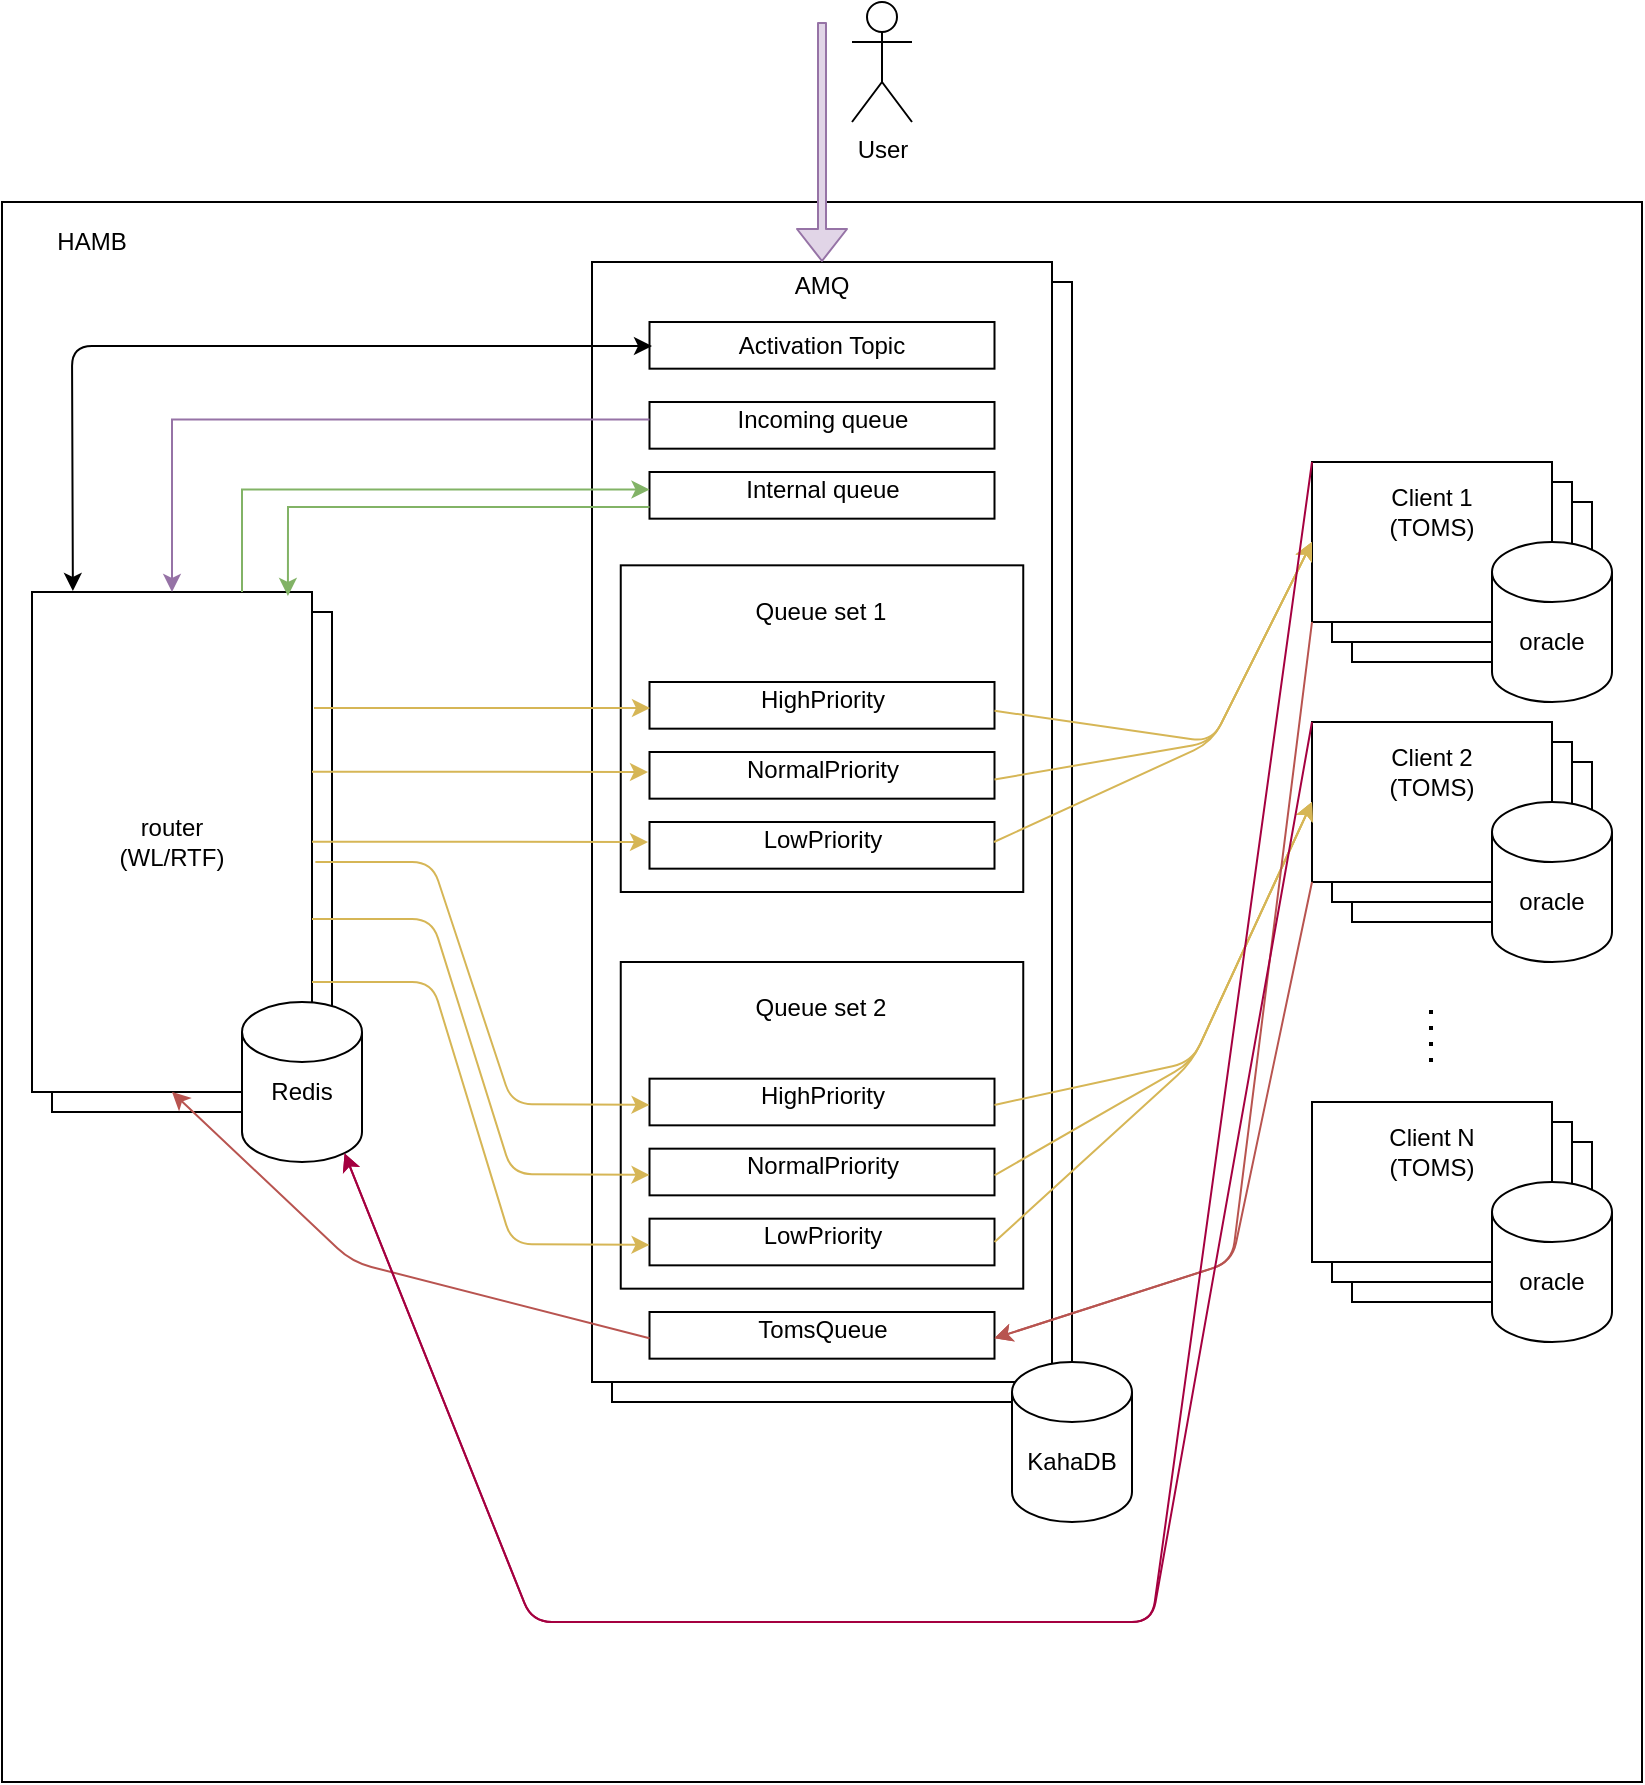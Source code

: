 <mxfile version="14.6.2" type="github">
  <diagram id="Q_fjoBFaL5rdG_AZnMPl" name="Page-1">
    <mxGraphModel dx="2452" dy="2035" grid="1" gridSize="10" guides="1" tooltips="1" connect="1" arrows="1" fold="1" page="1" pageScale="1" pageWidth="850" pageHeight="1100" math="0" shadow="0">
      <root>
        <mxCell id="0" />
        <mxCell id="1" parent="0" />
        <mxCell id="MbN7ViTrVdvOSA4xIN7R-123" value="" style="rounded=0;whiteSpace=wrap;html=1;" vertex="1" parent="1">
          <mxGeometry x="25" y="50" width="820" height="790" as="geometry" />
        </mxCell>
        <mxCell id="MbN7ViTrVdvOSA4xIN7R-80" value="" style="rounded=0;whiteSpace=wrap;html=1;" vertex="1" parent="1">
          <mxGeometry x="50" y="255" width="140" height="250" as="geometry" />
        </mxCell>
        <mxCell id="MbN7ViTrVdvOSA4xIN7R-52" value="" style="group" vertex="1" connectable="0" parent="1">
          <mxGeometry x="330" y="90" width="230" height="560" as="geometry" />
        </mxCell>
        <mxCell id="MbN7ViTrVdvOSA4xIN7R-53" value="" style="rounded=0;whiteSpace=wrap;html=1;" vertex="1" parent="MbN7ViTrVdvOSA4xIN7R-52">
          <mxGeometry width="230" height="560" as="geometry" />
        </mxCell>
        <mxCell id="MbN7ViTrVdvOSA4xIN7R-54" value="" style="rounded=0;whiteSpace=wrap;html=1;" vertex="1" parent="MbN7ViTrVdvOSA4xIN7R-52">
          <mxGeometry x="14.375" y="350" width="201.25" height="163.333" as="geometry" />
        </mxCell>
        <mxCell id="MbN7ViTrVdvOSA4xIN7R-55" value="AMQ" style="text;html=1;strokeColor=none;fillColor=none;align=center;verticalAlign=middle;whiteSpace=wrap;rounded=0;" vertex="1" parent="MbN7ViTrVdvOSA4xIN7R-52">
          <mxGeometry x="86.25" y="20.003" width="57.5" height="23.333" as="geometry" />
        </mxCell>
        <mxCell id="MbN7ViTrVdvOSA4xIN7R-56" value="" style="rounded=0;whiteSpace=wrap;html=1;" vertex="1" parent="MbN7ViTrVdvOSA4xIN7R-52">
          <mxGeometry x="28.75" y="408.333" width="172.5" height="23.333" as="geometry" />
        </mxCell>
        <mxCell id="MbN7ViTrVdvOSA4xIN7R-57" value="HighPriority" style="text;html=1;strokeColor=none;fillColor=none;align=center;verticalAlign=middle;whiteSpace=wrap;rounded=0;" vertex="1" parent="MbN7ViTrVdvOSA4xIN7R-52">
          <mxGeometry x="28.75" y="408.333" width="172.5" height="17.5" as="geometry" />
        </mxCell>
        <mxCell id="MbN7ViTrVdvOSA4xIN7R-58" value="&lt;span style=&quot;color: rgba(0 , 0 , 0 , 0) ; font-family: monospace ; font-size: 0px&quot;&gt;%3CmxGraphModel%3E%3Croot%3E%3CmxCell%20id%3D%220%22%2F%3E%3CmxCell%20id%3D%221%22%20parent%3D%220%22%2F%3E%3CmxCell%20id%3D%222%22%20value%3D%22%22%20style%3D%22rounded%3D0%3BwhiteSpace%3Dwrap%3Bhtml%3D1%3B%22%20vertex%3D%221%22%20parent%3D%221%22%3E%3CmxGeometry%20x%3D%22530%22%20y%3D%22550%22%20width%3D%22120%22%20height%3D%2220%22%20as%3D%22geometry%22%2F%3E%3C%2FmxCell%3E%3CmxCell%20id%3D%223%22%20value%3D%22HighPriority%22%20style%3D%22text%3Bhtml%3D1%3BstrokeColor%3Dnone%3BfillColor%3Dnone%3Balign%3Dcenter%3BverticalAlign%3Dmiddle%3BwhiteSpace%3Dwrap%3Brounded%3D0%3B%22%20vertex%3D%221%22%20parent%3D%221%22%3E%3CmxGeometry%20x%3D%22530%22%20y%3D%22550%22%20width%3D%22120%22%20height%3D%2215%22%20as%3D%22geometry%22%2F%3E%3C%2FmxCell%3E%3C%2Froot%3E%3C%2FmxGraphModel%3E&lt;/span&gt;" style="rounded=0;whiteSpace=wrap;html=1;" vertex="1" parent="MbN7ViTrVdvOSA4xIN7R-52">
          <mxGeometry x="28.75" y="443.333" width="172.5" height="23.333" as="geometry" />
        </mxCell>
        <mxCell id="MbN7ViTrVdvOSA4xIN7R-59" value="NormalPriority" style="text;html=1;strokeColor=none;fillColor=none;align=center;verticalAlign=middle;whiteSpace=wrap;rounded=0;" vertex="1" parent="MbN7ViTrVdvOSA4xIN7R-52">
          <mxGeometry x="28.75" y="443.333" width="172.5" height="17.5" as="geometry" />
        </mxCell>
        <mxCell id="MbN7ViTrVdvOSA4xIN7R-60" value="&lt;span style=&quot;color: rgba(0 , 0 , 0 , 0) ; font-family: monospace ; font-size: 0px&quot;&gt;%3CmxGraphModel%3E%3Croot%3E%3CmxCell%20id%3D%220%22%2F%3E%3CmxCell%20id%3D%221%22%20parent%3D%220%22%2F%3E%3CmxCell%20id%3D%222%22%20value%3D%22%22%20style%3D%22rounded%3D0%3BwhiteSpace%3Dwrap%3Bhtml%3D1%3B%22%20vertex%3D%221%22%20parent%3D%221%22%3E%3CmxGeometry%20x%3D%22530%22%20y%3D%22550%22%20width%3D%22120%22%20height%3D%2220%22%20as%3D%22geometry%22%2F%3E%3C%2FmxCell%3E%3CmxCell%20id%3D%223%22%20value%3D%22HighPriority%22%20style%3D%22text%3Bhtml%3D1%3BstrokeColor%3Dnone%3BfillColor%3Dnone%3Balign%3Dcenter%3BverticalAlign%3Dmiddle%3BwhiteSpace%3Dwrap%3Brounded%3D0%3B%22%20vertex%3D%221%22%20parent%3D%221%22%3E%3CmxGeometry%20x%3D%22530%22%20y%3D%22550%22%20width%3D%22120%22%20height%3D%2215%22%20as%3D%22geometry%22%2F%3E%3C%2FmxCell%3E%3C%2Froot%3E%3C%2FmxGraphModel%3E&lt;/span&gt;" style="rounded=0;whiteSpace=wrap;html=1;" vertex="1" parent="MbN7ViTrVdvOSA4xIN7R-52">
          <mxGeometry x="28.75" y="478.333" width="172.5" height="23.333" as="geometry" />
        </mxCell>
        <mxCell id="MbN7ViTrVdvOSA4xIN7R-61" value="LowPriority" style="text;html=1;strokeColor=none;fillColor=none;align=center;verticalAlign=middle;whiteSpace=wrap;rounded=0;" vertex="1" parent="MbN7ViTrVdvOSA4xIN7R-52">
          <mxGeometry x="28.75" y="478.333" width="172.5" height="17.5" as="geometry" />
        </mxCell>
        <mxCell id="MbN7ViTrVdvOSA4xIN7R-62" value="Queue set 1" style="text;html=1;strokeColor=none;fillColor=none;align=center;verticalAlign=middle;whiteSpace=wrap;rounded=0;" vertex="1" parent="MbN7ViTrVdvOSA4xIN7R-52">
          <mxGeometry x="50.312" y="361.667" width="129.375" height="23.333" as="geometry" />
        </mxCell>
        <mxCell id="MbN7ViTrVdvOSA4xIN7R-63" value="" style="rounded=0;whiteSpace=wrap;html=1;" vertex="1" parent="MbN7ViTrVdvOSA4xIN7R-52">
          <mxGeometry x="14.375" y="151.667" width="201.25" height="163.333" as="geometry" />
        </mxCell>
        <mxCell id="MbN7ViTrVdvOSA4xIN7R-64" value="" style="rounded=0;whiteSpace=wrap;html=1;" vertex="1" parent="MbN7ViTrVdvOSA4xIN7R-52">
          <mxGeometry x="28.75" y="210" width="172.5" height="23.333" as="geometry" />
        </mxCell>
        <mxCell id="MbN7ViTrVdvOSA4xIN7R-65" value="HighPriority" style="text;html=1;strokeColor=none;fillColor=none;align=center;verticalAlign=middle;whiteSpace=wrap;rounded=0;" vertex="1" parent="MbN7ViTrVdvOSA4xIN7R-52">
          <mxGeometry x="28.75" y="210" width="172.5" height="17.5" as="geometry" />
        </mxCell>
        <mxCell id="MbN7ViTrVdvOSA4xIN7R-66" value="&lt;span style=&quot;color: rgba(0 , 0 , 0 , 0) ; font-family: monospace ; font-size: 0px&quot;&gt;%3CmxGraphModel%3E%3Croot%3E%3CmxCell%20id%3D%220%22%2F%3E%3CmxCell%20id%3D%221%22%20parent%3D%220%22%2F%3E%3CmxCell%20id%3D%222%22%20value%3D%22%22%20style%3D%22rounded%3D0%3BwhiteSpace%3Dwrap%3Bhtml%3D1%3B%22%20vertex%3D%221%22%20parent%3D%221%22%3E%3CmxGeometry%20x%3D%22530%22%20y%3D%22550%22%20width%3D%22120%22%20height%3D%2220%22%20as%3D%22geometry%22%2F%3E%3C%2FmxCell%3E%3CmxCell%20id%3D%223%22%20value%3D%22HighPriority%22%20style%3D%22text%3Bhtml%3D1%3BstrokeColor%3Dnone%3BfillColor%3Dnone%3Balign%3Dcenter%3BverticalAlign%3Dmiddle%3BwhiteSpace%3Dwrap%3Brounded%3D0%3B%22%20vertex%3D%221%22%20parent%3D%221%22%3E%3CmxGeometry%20x%3D%22530%22%20y%3D%22550%22%20width%3D%22120%22%20height%3D%2215%22%20as%3D%22geometry%22%2F%3E%3C%2FmxCell%3E%3C%2Froot%3E%3C%2FmxGraphModel%3E&lt;/span&gt;" style="rounded=0;whiteSpace=wrap;html=1;" vertex="1" parent="MbN7ViTrVdvOSA4xIN7R-52">
          <mxGeometry x="28.75" y="245.0" width="172.5" height="23.333" as="geometry" />
        </mxCell>
        <mxCell id="MbN7ViTrVdvOSA4xIN7R-67" value="NormalPriority" style="text;html=1;strokeColor=none;fillColor=none;align=center;verticalAlign=middle;whiteSpace=wrap;rounded=0;" vertex="1" parent="MbN7ViTrVdvOSA4xIN7R-52">
          <mxGeometry x="28.75" y="245.0" width="172.5" height="17.5" as="geometry" />
        </mxCell>
        <mxCell id="MbN7ViTrVdvOSA4xIN7R-68" value="&lt;span style=&quot;color: rgba(0 , 0 , 0 , 0) ; font-family: monospace ; font-size: 0px&quot;&gt;%3CmxGraphModel%3E%3Croot%3E%3CmxCell%20id%3D%220%22%2F%3E%3CmxCell%20id%3D%221%22%20parent%3D%220%22%2F%3E%3CmxCell%20id%3D%222%22%20value%3D%22%22%20style%3D%22rounded%3D0%3BwhiteSpace%3Dwrap%3Bhtml%3D1%3B%22%20vertex%3D%221%22%20parent%3D%221%22%3E%3CmxGeometry%20x%3D%22530%22%20y%3D%22550%22%20width%3D%22120%22%20height%3D%2220%22%20as%3D%22geometry%22%2F%3E%3C%2FmxCell%3E%3CmxCell%20id%3D%223%22%20value%3D%22HighPriority%22%20style%3D%22text%3Bhtml%3D1%3BstrokeColor%3Dnone%3BfillColor%3Dnone%3Balign%3Dcenter%3BverticalAlign%3Dmiddle%3BwhiteSpace%3Dwrap%3Brounded%3D0%3B%22%20vertex%3D%221%22%20parent%3D%221%22%3E%3CmxGeometry%20x%3D%22530%22%20y%3D%22550%22%20width%3D%22120%22%20height%3D%2215%22%20as%3D%22geometry%22%2F%3E%3C%2FmxCell%3E%3C%2Froot%3E%3C%2FmxGraphModel%3E&lt;/span&gt;" style="rounded=0;whiteSpace=wrap;html=1;" vertex="1" parent="MbN7ViTrVdvOSA4xIN7R-52">
          <mxGeometry x="28.75" y="280" width="172.5" height="23.333" as="geometry" />
        </mxCell>
        <mxCell id="MbN7ViTrVdvOSA4xIN7R-69" value="LowPriority" style="text;html=1;strokeColor=none;fillColor=none;align=center;verticalAlign=middle;whiteSpace=wrap;rounded=0;" vertex="1" parent="MbN7ViTrVdvOSA4xIN7R-52">
          <mxGeometry x="28.75" y="280" width="172.5" height="17.5" as="geometry" />
        </mxCell>
        <mxCell id="MbN7ViTrVdvOSA4xIN7R-70" value="Queue set 2" style="text;html=1;strokeColor=none;fillColor=none;align=center;verticalAlign=middle;whiteSpace=wrap;rounded=0;" vertex="1" parent="MbN7ViTrVdvOSA4xIN7R-52">
          <mxGeometry x="50.312" y="163.333" width="129.375" height="23.333" as="geometry" />
        </mxCell>
        <mxCell id="MbN7ViTrVdvOSA4xIN7R-71" value="&lt;span style=&quot;color: rgba(0 , 0 , 0 , 0) ; font-family: monospace ; font-size: 0px&quot;&gt;%3CmxGraphModel%3E%3Croot%3E%3CmxCell%20id%3D%220%22%2F%3E%3CmxCell%20id%3D%221%22%20parent%3D%220%22%2F%3E%3CmxCell%20id%3D%222%22%20value%3D%22%22%20style%3D%22rounded%3D0%3BwhiteSpace%3Dwrap%3Bhtml%3D1%3B%22%20vertex%3D%221%22%20parent%3D%221%22%3E%3CmxGeometry%20x%3D%22530%22%20y%3D%22550%22%20width%3D%22120%22%20height%3D%2220%22%20as%3D%22geometry%22%2F%3E%3C%2FmxCell%3E%3CmxCell%20id%3D%223%22%20value%3D%22HighPriority%22%20style%3D%22text%3Bhtml%3D1%3BstrokeColor%3Dnone%3BfillColor%3Dnone%3Balign%3Dcenter%3BverticalAlign%3Dmiddle%3BwhiteSpace%3Dwrap%3Brounded%3D0%3B%22%20vertex%3D%221%22%20parent%3D%221%22%3E%3CmxGeometry%20x%3D%22530%22%20y%3D%22550%22%20width%3D%22120%22%20height%3D%2215%22%20as%3D%22geometry%22%2F%3E%3C%2FmxCell%3E%3C%2Froot%3E%3C%2FmxGraphModel%3E&lt;/span&gt;" style="rounded=0;whiteSpace=wrap;html=1;" vertex="1" parent="MbN7ViTrVdvOSA4xIN7R-52">
          <mxGeometry x="28.75" y="525" width="172.5" height="23.333" as="geometry" />
        </mxCell>
        <mxCell id="MbN7ViTrVdvOSA4xIN7R-72" value="TomsQueue" style="text;html=1;strokeColor=none;fillColor=none;align=center;verticalAlign=middle;whiteSpace=wrap;rounded=0;" vertex="1" parent="MbN7ViTrVdvOSA4xIN7R-52">
          <mxGeometry x="28.75" y="525" width="172.5" height="17.5" as="geometry" />
        </mxCell>
        <mxCell id="MbN7ViTrVdvOSA4xIN7R-73" value="&lt;span style=&quot;color: rgba(0 , 0 , 0 , 0) ; font-family: monospace ; font-size: 0px&quot;&gt;%3CmxGraphModel%3E%3Croot%3E%3CmxCell%20id%3D%220%22%2F%3E%3CmxCell%20id%3D%221%22%20parent%3D%220%22%2F%3E%3CmxCell%20id%3D%222%22%20value%3D%22%22%20style%3D%22rounded%3D0%3BwhiteSpace%3Dwrap%3Bhtml%3D1%3B%22%20vertex%3D%221%22%20parent%3D%221%22%3E%3CmxGeometry%20x%3D%22530%22%20y%3D%22550%22%20width%3D%22120%22%20height%3D%2220%22%20as%3D%22geometry%22%2F%3E%3C%2FmxCell%3E%3CmxCell%20id%3D%223%22%20value%3D%22HighPriority%22%20style%3D%22text%3Bhtml%3D1%3BstrokeColor%3Dnone%3BfillColor%3Dnone%3Balign%3Dcenter%3BverticalAlign%3Dmiddle%3BwhiteSpace%3Dwrap%3Brounded%3D0%3B%22%20vertex%3D%221%22%20parent%3D%221%22%3E%3CmxGeometry%20x%3D%22530%22%20y%3D%22550%22%20width%3D%22120%22%20height%3D%2215%22%20as%3D%22geometry%22%2F%3E%3C%2FmxCell%3E%3C%2Froot%3E%3C%2FmxGraphModel%3E&lt;/span&gt;" style="rounded=0;whiteSpace=wrap;html=1;" vertex="1" parent="MbN7ViTrVdvOSA4xIN7R-52">
          <mxGeometry x="28.75" y="58.333" width="172.5" height="23.333" as="geometry" />
        </mxCell>
        <mxCell id="MbN7ViTrVdvOSA4xIN7R-74" value="Incoming queue" style="text;html=1;strokeColor=none;fillColor=none;align=center;verticalAlign=middle;whiteSpace=wrap;rounded=0;" vertex="1" parent="MbN7ViTrVdvOSA4xIN7R-52">
          <mxGeometry x="28.75" y="58.333" width="172.5" height="17.5" as="geometry" />
        </mxCell>
        <mxCell id="MbN7ViTrVdvOSA4xIN7R-75" value="&lt;span style=&quot;color: rgba(0 , 0 , 0 , 0) ; font-family: monospace ; font-size: 0px&quot;&gt;%3CmxGraphModel%3E%3Croot%3E%3CmxCell%20id%3D%220%22%2F%3E%3CmxCell%20id%3D%221%22%20parent%3D%220%22%2F%3E%3CmxCell%20id%3D%222%22%20value%3D%22%22%20style%3D%22rounded%3D0%3BwhiteSpace%3Dwrap%3Bhtml%3D1%3B%22%20vertex%3D%221%22%20parent%3D%221%22%3E%3CmxGeometry%20x%3D%22530%22%20y%3D%22550%22%20width%3D%22120%22%20height%3D%2220%22%20as%3D%22geometry%22%2F%3E%3C%2FmxCell%3E%3CmxCell%20id%3D%223%22%20value%3D%22HighPriority%22%20style%3D%22text%3Bhtml%3D1%3BstrokeColor%3Dnone%3BfillColor%3Dnone%3Balign%3Dcenter%3BverticalAlign%3Dmiddle%3BwhiteSpace%3Dwrap%3Brounded%3D0%3B%22%20vertex%3D%221%22%20parent%3D%221%22%3E%3CmxGeometry%20x%3D%22530%22%20y%3D%22550%22%20width%3D%22120%22%20height%3D%2215%22%20as%3D%22geometry%22%2F%3E%3C%2FmxCell%3E%3C%2Froot%3E%3C%2FmxGraphModel%3E&lt;/span&gt;" style="rounded=0;whiteSpace=wrap;html=1;" vertex="1" parent="MbN7ViTrVdvOSA4xIN7R-52">
          <mxGeometry x="28.75" y="105" width="172.5" height="23.333" as="geometry" />
        </mxCell>
        <mxCell id="MbN7ViTrVdvOSA4xIN7R-76" value="Internal queue" style="text;html=1;strokeColor=none;fillColor=none;align=center;verticalAlign=middle;whiteSpace=wrap;rounded=0;" vertex="1" parent="MbN7ViTrVdvOSA4xIN7R-52">
          <mxGeometry x="28.75" y="105" width="172.5" height="17.5" as="geometry" />
        </mxCell>
        <mxCell id="MbN7ViTrVdvOSA4xIN7R-7" value="" style="rounded=0;whiteSpace=wrap;html=1;" vertex="1" parent="1">
          <mxGeometry x="40" y="245" width="140" height="250" as="geometry" />
        </mxCell>
        <mxCell id="MbN7ViTrVdvOSA4xIN7R-10" value="router &lt;br&gt;(WL/RTF)" style="text;html=1;strokeColor=none;fillColor=none;align=center;verticalAlign=middle;whiteSpace=wrap;rounded=0;" vertex="1" parent="1">
          <mxGeometry x="75" y="320" width="70" height="100" as="geometry" />
        </mxCell>
        <mxCell id="MbN7ViTrVdvOSA4xIN7R-13" value="" style="rounded=0;whiteSpace=wrap;html=1;" vertex="1" parent="1">
          <mxGeometry x="700" y="200" width="120" height="80" as="geometry" />
        </mxCell>
        <mxCell id="MbN7ViTrVdvOSA4xIN7R-12" value="" style="rounded=0;whiteSpace=wrap;html=1;" vertex="1" parent="1">
          <mxGeometry x="690" y="190" width="120" height="80" as="geometry" />
        </mxCell>
        <mxCell id="MbN7ViTrVdvOSA4xIN7R-8" value="" style="rounded=0;whiteSpace=wrap;html=1;" vertex="1" parent="1">
          <mxGeometry x="680" y="180" width="120" height="80" as="geometry" />
        </mxCell>
        <mxCell id="MbN7ViTrVdvOSA4xIN7R-11" value="Client 1 (TOMS)" style="text;html=1;strokeColor=none;fillColor=none;align=center;verticalAlign=middle;whiteSpace=wrap;rounded=0;" vertex="1" parent="1">
          <mxGeometry x="710" y="190" width="60" height="30" as="geometry" />
        </mxCell>
        <mxCell id="MbN7ViTrVdvOSA4xIN7R-14" value="" style="rounded=0;whiteSpace=wrap;html=1;" vertex="1" parent="1">
          <mxGeometry x="700" y="330" width="120" height="80" as="geometry" />
        </mxCell>
        <mxCell id="MbN7ViTrVdvOSA4xIN7R-15" value="" style="rounded=0;whiteSpace=wrap;html=1;" vertex="1" parent="1">
          <mxGeometry x="690" y="320" width="120" height="80" as="geometry" />
        </mxCell>
        <mxCell id="MbN7ViTrVdvOSA4xIN7R-16" value="" style="rounded=0;whiteSpace=wrap;html=1;" vertex="1" parent="1">
          <mxGeometry x="680" y="310" width="120" height="80" as="geometry" />
        </mxCell>
        <mxCell id="MbN7ViTrVdvOSA4xIN7R-17" value="Client 2&lt;br&gt;(TOMS)" style="text;html=1;strokeColor=none;fillColor=none;align=center;verticalAlign=middle;whiteSpace=wrap;rounded=0;" vertex="1" parent="1">
          <mxGeometry x="710" y="320" width="60" height="30" as="geometry" />
        </mxCell>
        <mxCell id="MbN7ViTrVdvOSA4xIN7R-18" value="" style="endArrow=none;dashed=1;html=1;dashPattern=1 3;strokeWidth=2;" edge="1" parent="1">
          <mxGeometry width="50" height="50" relative="1" as="geometry">
            <mxPoint x="739.5" y="480" as="sourcePoint" />
            <mxPoint x="739.5" y="450" as="targetPoint" />
          </mxGeometry>
        </mxCell>
        <mxCell id="MbN7ViTrVdvOSA4xIN7R-19" value="" style="rounded=0;whiteSpace=wrap;html=1;" vertex="1" parent="1">
          <mxGeometry x="700" y="520" width="120" height="80" as="geometry" />
        </mxCell>
        <mxCell id="MbN7ViTrVdvOSA4xIN7R-20" value="" style="rounded=0;whiteSpace=wrap;html=1;" vertex="1" parent="1">
          <mxGeometry x="690" y="510" width="120" height="80" as="geometry" />
        </mxCell>
        <mxCell id="MbN7ViTrVdvOSA4xIN7R-21" value="" style="rounded=0;whiteSpace=wrap;html=1;" vertex="1" parent="1">
          <mxGeometry x="680" y="500" width="120" height="80" as="geometry" />
        </mxCell>
        <mxCell id="MbN7ViTrVdvOSA4xIN7R-22" value="Client N&lt;br&gt;(TOMS)" style="text;html=1;strokeColor=none;fillColor=none;align=center;verticalAlign=middle;whiteSpace=wrap;rounded=0;" vertex="1" parent="1">
          <mxGeometry x="710" y="510" width="60" height="30" as="geometry" />
        </mxCell>
        <mxCell id="MbN7ViTrVdvOSA4xIN7R-51" value="" style="group;fillColor=#fff2cc;strokeColor=#d6b656;" vertex="1" connectable="0" parent="1">
          <mxGeometry x="320" y="80" width="230" height="560" as="geometry" />
        </mxCell>
        <mxCell id="MbN7ViTrVdvOSA4xIN7R-2" value="" style="rounded=0;whiteSpace=wrap;html=1;" vertex="1" parent="MbN7ViTrVdvOSA4xIN7R-51">
          <mxGeometry width="230" height="560" as="geometry" />
        </mxCell>
        <mxCell id="MbN7ViTrVdvOSA4xIN7R-33" value="" style="rounded=0;whiteSpace=wrap;html=1;" vertex="1" parent="MbN7ViTrVdvOSA4xIN7R-51">
          <mxGeometry x="14.375" y="350" width="201.25" height="163.333" as="geometry" />
        </mxCell>
        <mxCell id="MbN7ViTrVdvOSA4xIN7R-4" value="AMQ" style="text;html=1;strokeColor=none;fillColor=none;align=center;verticalAlign=middle;whiteSpace=wrap;rounded=0;" vertex="1" parent="MbN7ViTrVdvOSA4xIN7R-51">
          <mxGeometry x="86.25" y="0.003" width="57.5" height="23.333" as="geometry" />
        </mxCell>
        <mxCell id="MbN7ViTrVdvOSA4xIN7R-23" value="" style="rounded=0;whiteSpace=wrap;html=1;" vertex="1" parent="MbN7ViTrVdvOSA4xIN7R-51">
          <mxGeometry x="28.75" y="408.333" width="172.5" height="23.333" as="geometry" />
        </mxCell>
        <mxCell id="MbN7ViTrVdvOSA4xIN7R-24" value="HighPriority" style="text;html=1;strokeColor=none;fillColor=none;align=center;verticalAlign=middle;whiteSpace=wrap;rounded=0;" vertex="1" parent="MbN7ViTrVdvOSA4xIN7R-51">
          <mxGeometry x="28.75" y="408.333" width="172.5" height="17.5" as="geometry" />
        </mxCell>
        <mxCell id="MbN7ViTrVdvOSA4xIN7R-29" value="&lt;span style=&quot;color: rgba(0 , 0 , 0 , 0) ; font-family: monospace ; font-size: 0px&quot;&gt;%3CmxGraphModel%3E%3Croot%3E%3CmxCell%20id%3D%220%22%2F%3E%3CmxCell%20id%3D%221%22%20parent%3D%220%22%2F%3E%3CmxCell%20id%3D%222%22%20value%3D%22%22%20style%3D%22rounded%3D0%3BwhiteSpace%3Dwrap%3Bhtml%3D1%3B%22%20vertex%3D%221%22%20parent%3D%221%22%3E%3CmxGeometry%20x%3D%22530%22%20y%3D%22550%22%20width%3D%22120%22%20height%3D%2220%22%20as%3D%22geometry%22%2F%3E%3C%2FmxCell%3E%3CmxCell%20id%3D%223%22%20value%3D%22HighPriority%22%20style%3D%22text%3Bhtml%3D1%3BstrokeColor%3Dnone%3BfillColor%3Dnone%3Balign%3Dcenter%3BverticalAlign%3Dmiddle%3BwhiteSpace%3Dwrap%3Brounded%3D0%3B%22%20vertex%3D%221%22%20parent%3D%221%22%3E%3CmxGeometry%20x%3D%22530%22%20y%3D%22550%22%20width%3D%22120%22%20height%3D%2215%22%20as%3D%22geometry%22%2F%3E%3C%2FmxCell%3E%3C%2Froot%3E%3C%2FmxGraphModel%3E&lt;/span&gt;" style="rounded=0;whiteSpace=wrap;html=1;" vertex="1" parent="MbN7ViTrVdvOSA4xIN7R-51">
          <mxGeometry x="28.75" y="443.333" width="172.5" height="23.333" as="geometry" />
        </mxCell>
        <mxCell id="MbN7ViTrVdvOSA4xIN7R-30" value="NormalPriority" style="text;html=1;strokeColor=none;fillColor=none;align=center;verticalAlign=middle;whiteSpace=wrap;rounded=0;" vertex="1" parent="MbN7ViTrVdvOSA4xIN7R-51">
          <mxGeometry x="28.75" y="443.333" width="172.5" height="17.5" as="geometry" />
        </mxCell>
        <mxCell id="MbN7ViTrVdvOSA4xIN7R-31" value="&lt;span style=&quot;color: rgba(0 , 0 , 0 , 0) ; font-family: monospace ; font-size: 0px&quot;&gt;%3CmxGraphModel%3E%3Croot%3E%3CmxCell%20id%3D%220%22%2F%3E%3CmxCell%20id%3D%221%22%20parent%3D%220%22%2F%3E%3CmxCell%20id%3D%222%22%20value%3D%22%22%20style%3D%22rounded%3D0%3BwhiteSpace%3Dwrap%3Bhtml%3D1%3B%22%20vertex%3D%221%22%20parent%3D%221%22%3E%3CmxGeometry%20x%3D%22530%22%20y%3D%22550%22%20width%3D%22120%22%20height%3D%2220%22%20as%3D%22geometry%22%2F%3E%3C%2FmxCell%3E%3CmxCell%20id%3D%223%22%20value%3D%22HighPriority%22%20style%3D%22text%3Bhtml%3D1%3BstrokeColor%3Dnone%3BfillColor%3Dnone%3Balign%3Dcenter%3BverticalAlign%3Dmiddle%3BwhiteSpace%3Dwrap%3Brounded%3D0%3B%22%20vertex%3D%221%22%20parent%3D%221%22%3E%3CmxGeometry%20x%3D%22530%22%20y%3D%22550%22%20width%3D%22120%22%20height%3D%2215%22%20as%3D%22geometry%22%2F%3E%3C%2FmxCell%3E%3C%2Froot%3E%3C%2FmxGraphModel%3E&lt;/span&gt;" style="rounded=0;whiteSpace=wrap;html=1;" vertex="1" parent="MbN7ViTrVdvOSA4xIN7R-51">
          <mxGeometry x="28.75" y="478.333" width="172.5" height="23.333" as="geometry" />
        </mxCell>
        <mxCell id="MbN7ViTrVdvOSA4xIN7R-32" value="LowPriority" style="text;html=1;strokeColor=none;fillColor=none;align=center;verticalAlign=middle;whiteSpace=wrap;rounded=0;" vertex="1" parent="MbN7ViTrVdvOSA4xIN7R-51">
          <mxGeometry x="28.75" y="478.333" width="172.5" height="17.5" as="geometry" />
        </mxCell>
        <mxCell id="MbN7ViTrVdvOSA4xIN7R-35" value="Queue set 2" style="text;html=1;strokeColor=none;fillColor=none;align=center;verticalAlign=middle;whiteSpace=wrap;rounded=0;" vertex="1" parent="MbN7ViTrVdvOSA4xIN7R-51">
          <mxGeometry x="50.312" y="361.667" width="129.375" height="23.333" as="geometry" />
        </mxCell>
        <mxCell id="MbN7ViTrVdvOSA4xIN7R-36" value="" style="rounded=0;whiteSpace=wrap;html=1;" vertex="1" parent="MbN7ViTrVdvOSA4xIN7R-51">
          <mxGeometry x="14.375" y="151.667" width="201.25" height="163.333" as="geometry" />
        </mxCell>
        <mxCell id="MbN7ViTrVdvOSA4xIN7R-37" value="" style="rounded=0;whiteSpace=wrap;html=1;" vertex="1" parent="MbN7ViTrVdvOSA4xIN7R-51">
          <mxGeometry x="28.75" y="210" width="172.5" height="23.333" as="geometry" />
        </mxCell>
        <mxCell id="MbN7ViTrVdvOSA4xIN7R-38" value="HighPriority" style="text;html=1;strokeColor=none;fillColor=none;align=center;verticalAlign=middle;whiteSpace=wrap;rounded=0;" vertex="1" parent="MbN7ViTrVdvOSA4xIN7R-51">
          <mxGeometry x="28.75" y="210" width="172.5" height="17.5" as="geometry" />
        </mxCell>
        <mxCell id="MbN7ViTrVdvOSA4xIN7R-39" value="&lt;span style=&quot;color: rgba(0 , 0 , 0 , 0) ; font-family: monospace ; font-size: 0px&quot;&gt;%3CmxGraphModel%3E%3Croot%3E%3CmxCell%20id%3D%220%22%2F%3E%3CmxCell%20id%3D%221%22%20parent%3D%220%22%2F%3E%3CmxCell%20id%3D%222%22%20value%3D%22%22%20style%3D%22rounded%3D0%3BwhiteSpace%3Dwrap%3Bhtml%3D1%3B%22%20vertex%3D%221%22%20parent%3D%221%22%3E%3CmxGeometry%20x%3D%22530%22%20y%3D%22550%22%20width%3D%22120%22%20height%3D%2220%22%20as%3D%22geometry%22%2F%3E%3C%2FmxCell%3E%3CmxCell%20id%3D%223%22%20value%3D%22HighPriority%22%20style%3D%22text%3Bhtml%3D1%3BstrokeColor%3Dnone%3BfillColor%3Dnone%3Balign%3Dcenter%3BverticalAlign%3Dmiddle%3BwhiteSpace%3Dwrap%3Brounded%3D0%3B%22%20vertex%3D%221%22%20parent%3D%221%22%3E%3CmxGeometry%20x%3D%22530%22%20y%3D%22550%22%20width%3D%22120%22%20height%3D%2215%22%20as%3D%22geometry%22%2F%3E%3C%2FmxCell%3E%3C%2Froot%3E%3C%2FmxGraphModel%3E&lt;/span&gt;" style="rounded=0;whiteSpace=wrap;html=1;" vertex="1" parent="MbN7ViTrVdvOSA4xIN7R-51">
          <mxGeometry x="28.75" y="245.0" width="172.5" height="23.333" as="geometry" />
        </mxCell>
        <mxCell id="MbN7ViTrVdvOSA4xIN7R-40" value="NormalPriority" style="text;html=1;strokeColor=none;fillColor=none;align=center;verticalAlign=middle;whiteSpace=wrap;rounded=0;" vertex="1" parent="MbN7ViTrVdvOSA4xIN7R-51">
          <mxGeometry x="28.75" y="245.0" width="172.5" height="17.5" as="geometry" />
        </mxCell>
        <mxCell id="MbN7ViTrVdvOSA4xIN7R-41" value="&lt;span style=&quot;color: rgba(0 , 0 , 0 , 0) ; font-family: monospace ; font-size: 0px&quot;&gt;%3CmxGraphModel%3E%3Croot%3E%3CmxCell%20id%3D%220%22%2F%3E%3CmxCell%20id%3D%221%22%20parent%3D%220%22%2F%3E%3CmxCell%20id%3D%222%22%20value%3D%22%22%20style%3D%22rounded%3D0%3BwhiteSpace%3Dwrap%3Bhtml%3D1%3B%22%20vertex%3D%221%22%20parent%3D%221%22%3E%3CmxGeometry%20x%3D%22530%22%20y%3D%22550%22%20width%3D%22120%22%20height%3D%2220%22%20as%3D%22geometry%22%2F%3E%3C%2FmxCell%3E%3CmxCell%20id%3D%223%22%20value%3D%22HighPriority%22%20style%3D%22text%3Bhtml%3D1%3BstrokeColor%3Dnone%3BfillColor%3Dnone%3Balign%3Dcenter%3BverticalAlign%3Dmiddle%3BwhiteSpace%3Dwrap%3Brounded%3D0%3B%22%20vertex%3D%221%22%20parent%3D%221%22%3E%3CmxGeometry%20x%3D%22530%22%20y%3D%22550%22%20width%3D%22120%22%20height%3D%2215%22%20as%3D%22geometry%22%2F%3E%3C%2FmxCell%3E%3C%2Froot%3E%3C%2FmxGraphModel%3E&lt;/span&gt;" style="rounded=0;whiteSpace=wrap;html=1;" vertex="1" parent="MbN7ViTrVdvOSA4xIN7R-51">
          <mxGeometry x="28.75" y="280" width="172.5" height="23.333" as="geometry" />
        </mxCell>
        <mxCell id="MbN7ViTrVdvOSA4xIN7R-42" value="LowPriority" style="text;html=1;strokeColor=none;fillColor=none;align=center;verticalAlign=middle;whiteSpace=wrap;rounded=0;" vertex="1" parent="MbN7ViTrVdvOSA4xIN7R-51">
          <mxGeometry x="28.75" y="280" width="172.5" height="17.5" as="geometry" />
        </mxCell>
        <mxCell id="MbN7ViTrVdvOSA4xIN7R-43" value="Queue set 1" style="text;html=1;strokeColor=none;fillColor=none;align=center;verticalAlign=middle;whiteSpace=wrap;rounded=0;" vertex="1" parent="MbN7ViTrVdvOSA4xIN7R-51">
          <mxGeometry x="50.312" y="163.333" width="129.375" height="23.333" as="geometry" />
        </mxCell>
        <mxCell id="MbN7ViTrVdvOSA4xIN7R-46" value="&lt;span style=&quot;color: rgba(0 , 0 , 0 , 0) ; font-family: monospace ; font-size: 0px&quot;&gt;%3CmxGraphModel%3E%3Croot%3E%3CmxCell%20id%3D%220%22%2F%3E%3CmxCell%20id%3D%221%22%20parent%3D%220%22%2F%3E%3CmxCell%20id%3D%222%22%20value%3D%22%22%20style%3D%22rounded%3D0%3BwhiteSpace%3Dwrap%3Bhtml%3D1%3B%22%20vertex%3D%221%22%20parent%3D%221%22%3E%3CmxGeometry%20x%3D%22530%22%20y%3D%22550%22%20width%3D%22120%22%20height%3D%2220%22%20as%3D%22geometry%22%2F%3E%3C%2FmxCell%3E%3CmxCell%20id%3D%223%22%20value%3D%22HighPriority%22%20style%3D%22text%3Bhtml%3D1%3BstrokeColor%3Dnone%3BfillColor%3Dnone%3Balign%3Dcenter%3BverticalAlign%3Dmiddle%3BwhiteSpace%3Dwrap%3Brounded%3D0%3B%22%20vertex%3D%221%22%20parent%3D%221%22%3E%3CmxGeometry%20x%3D%22530%22%20y%3D%22550%22%20width%3D%22120%22%20height%3D%2215%22%20as%3D%22geometry%22%2F%3E%3C%2FmxCell%3E%3C%2Froot%3E%3C%2FmxGraphModel%3E&lt;/span&gt;" style="rounded=0;whiteSpace=wrap;html=1;" vertex="1" parent="MbN7ViTrVdvOSA4xIN7R-51">
          <mxGeometry x="28.75" y="525" width="172.5" height="23.333" as="geometry" />
        </mxCell>
        <mxCell id="MbN7ViTrVdvOSA4xIN7R-45" value="TomsQueue" style="text;html=1;strokeColor=none;fillColor=none;align=center;verticalAlign=middle;whiteSpace=wrap;rounded=0;" vertex="1" parent="MbN7ViTrVdvOSA4xIN7R-51">
          <mxGeometry x="28.75" y="525" width="172.5" height="17.5" as="geometry" />
        </mxCell>
        <mxCell id="MbN7ViTrVdvOSA4xIN7R-47" value="&lt;span style=&quot;color: rgba(0 , 0 , 0 , 0) ; font-family: monospace ; font-size: 0px&quot;&gt;%3CmxGraphModel%3E%3Croot%3E%3CmxCell%20id%3D%220%22%2F%3E%3CmxCell%20id%3D%221%22%20parent%3D%220%22%2F%3E%3CmxCell%20id%3D%222%22%20value%3D%22%22%20style%3D%22rounded%3D0%3BwhiteSpace%3Dwrap%3Bhtml%3D1%3B%22%20vertex%3D%221%22%20parent%3D%221%22%3E%3CmxGeometry%20x%3D%22530%22%20y%3D%22550%22%20width%3D%22120%22%20height%3D%2220%22%20as%3D%22geometry%22%2F%3E%3C%2FmxCell%3E%3CmxCell%20id%3D%223%22%20value%3D%22HighPriority%22%20style%3D%22text%3Bhtml%3D1%3BstrokeColor%3Dnone%3BfillColor%3Dnone%3Balign%3Dcenter%3BverticalAlign%3Dmiddle%3BwhiteSpace%3Dwrap%3Brounded%3D0%3B%22%20vertex%3D%221%22%20parent%3D%221%22%3E%3CmxGeometry%20x%3D%22530%22%20y%3D%22550%22%20width%3D%22120%22%20height%3D%2215%22%20as%3D%22geometry%22%2F%3E%3C%2FmxCell%3E%3C%2Froot%3E%3C%2FmxGraphModel%3E&lt;/span&gt;" style="rounded=0;whiteSpace=wrap;html=1;" vertex="1" parent="MbN7ViTrVdvOSA4xIN7R-51">
          <mxGeometry x="28.75" y="70.003" width="172.5" height="23.333" as="geometry" />
        </mxCell>
        <mxCell id="MbN7ViTrVdvOSA4xIN7R-48" value="Incoming queue" style="text;html=1;strokeColor=none;fillColor=none;align=center;verticalAlign=middle;whiteSpace=wrap;rounded=0;" vertex="1" parent="MbN7ViTrVdvOSA4xIN7R-51">
          <mxGeometry x="28.75" y="70.003" width="172.5" height="17.5" as="geometry" />
        </mxCell>
        <mxCell id="MbN7ViTrVdvOSA4xIN7R-49" value="&lt;span style=&quot;color: rgba(0 , 0 , 0 , 0) ; font-family: monospace ; font-size: 0px&quot;&gt;%3CmxGraphModel%3E%3Croot%3E%3CmxCell%20id%3D%220%22%2F%3E%3CmxCell%20id%3D%221%22%20parent%3D%220%22%2F%3E%3CmxCell%20id%3D%222%22%20value%3D%22%22%20style%3D%22rounded%3D0%3BwhiteSpace%3Dwrap%3Bhtml%3D1%3B%22%20vertex%3D%221%22%20parent%3D%221%22%3E%3CmxGeometry%20x%3D%22530%22%20y%3D%22550%22%20width%3D%22120%22%20height%3D%2220%22%20as%3D%22geometry%22%2F%3E%3C%2FmxCell%3E%3CmxCell%20id%3D%223%22%20value%3D%22HighPriority%22%20style%3D%22text%3Bhtml%3D1%3BstrokeColor%3Dnone%3BfillColor%3Dnone%3Balign%3Dcenter%3BverticalAlign%3Dmiddle%3BwhiteSpace%3Dwrap%3Brounded%3D0%3B%22%20vertex%3D%221%22%20parent%3D%221%22%3E%3CmxGeometry%20x%3D%22530%22%20y%3D%22550%22%20width%3D%22120%22%20height%3D%2215%22%20as%3D%22geometry%22%2F%3E%3C%2FmxCell%3E%3C%2Froot%3E%3C%2FmxGraphModel%3E&lt;/span&gt;" style="rounded=0;whiteSpace=wrap;html=1;" vertex="1" parent="MbN7ViTrVdvOSA4xIN7R-51">
          <mxGeometry x="28.75" y="105" width="172.5" height="23.333" as="geometry" />
        </mxCell>
        <mxCell id="MbN7ViTrVdvOSA4xIN7R-50" value="Internal queue" style="text;html=1;strokeColor=none;fillColor=none;align=center;verticalAlign=middle;whiteSpace=wrap;rounded=0;" vertex="1" parent="MbN7ViTrVdvOSA4xIN7R-51">
          <mxGeometry x="28.75" y="105" width="172.5" height="17.5" as="geometry" />
        </mxCell>
        <mxCell id="MbN7ViTrVdvOSA4xIN7R-113" value="" style="endArrow=classic;html=1;entryX=0;entryY=0.5;entryDx=0;entryDy=0;fillColor=#fff2cc;strokeColor=#d6b656;" edge="1" parent="MbN7ViTrVdvOSA4xIN7R-51" target="MbN7ViTrVdvOSA4xIN7R-16">
          <mxGeometry width="50" height="50" relative="1" as="geometry">
            <mxPoint x="201.25" y="456.67" as="sourcePoint" />
            <mxPoint x="251.25" y="406.67" as="targetPoint" />
            <Array as="points">
              <mxPoint x="300" y="400" />
            </Array>
          </mxGeometry>
        </mxCell>
        <mxCell id="MbN7ViTrVdvOSA4xIN7R-119" value="&lt;span style=&quot;color: rgba(0 , 0 , 0 , 0) ; font-family: monospace ; font-size: 0px&quot;&gt;%3CmxGraphModel%3E%3Croot%3E%3CmxCell%20id%3D%220%22%2F%3E%3CmxCell%20id%3D%221%22%20parent%3D%220%22%2F%3E%3CmxCell%20id%3D%222%22%20value%3D%22%22%20style%3D%22rounded%3D0%3BwhiteSpace%3Dwrap%3Bhtml%3D1%3B%22%20vertex%3D%221%22%20parent%3D%221%22%3E%3CmxGeometry%20x%3D%22530%22%20y%3D%22550%22%20width%3D%22120%22%20height%3D%2220%22%20as%3D%22geometry%22%2F%3E%3C%2FmxCell%3E%3CmxCell%20id%3D%223%22%20value%3D%22HighPriority%22%20style%3D%22text%3Bhtml%3D1%3BstrokeColor%3Dnone%3BfillColor%3Dnone%3Balign%3Dcenter%3BverticalAlign%3Dmiddle%3BwhiteSpace%3Dwrap%3Brounded%3D0%3B%22%20vertex%3D%221%22%20parent%3D%221%22%3E%3CmxGeometry%20x%3D%22530%22%20y%3D%22550%22%20width%3D%22120%22%20height%3D%2215%22%20as%3D%22geometry%22%2F%3E%3C%2FmxCell%3E%3C%2Froot%3E%3C%2FmxGraphModel%3E&lt;/span&gt;" style="rounded=0;whiteSpace=wrap;html=1;" vertex="1" parent="MbN7ViTrVdvOSA4xIN7R-51">
          <mxGeometry x="28.75" y="30.003" width="172.5" height="23.333" as="geometry" />
        </mxCell>
        <mxCell id="MbN7ViTrVdvOSA4xIN7R-120" value="Activation Topic" style="text;html=1;strokeColor=none;fillColor=none;align=center;verticalAlign=middle;whiteSpace=wrap;rounded=0;" vertex="1" parent="MbN7ViTrVdvOSA4xIN7R-51">
          <mxGeometry x="30" y="32" width="170" height="20" as="geometry" />
        </mxCell>
        <mxCell id="MbN7ViTrVdvOSA4xIN7R-77" value="" style="shape=cylinder3;whiteSpace=wrap;html=1;boundedLbl=1;backgroundOutline=1;size=15;" vertex="1" parent="1">
          <mxGeometry x="530" y="630" width="60" height="80" as="geometry" />
        </mxCell>
        <mxCell id="MbN7ViTrVdvOSA4xIN7R-78" value="KahaDB" style="text;html=1;strokeColor=none;fillColor=none;align=center;verticalAlign=middle;whiteSpace=wrap;rounded=0;" vertex="1" parent="1">
          <mxGeometry x="540" y="670" width="40" height="20" as="geometry" />
        </mxCell>
        <mxCell id="MbN7ViTrVdvOSA4xIN7R-81" value="" style="shape=cylinder3;whiteSpace=wrap;html=1;boundedLbl=1;backgroundOutline=1;size=15;" vertex="1" parent="1">
          <mxGeometry x="145" y="450" width="60" height="80" as="geometry" />
        </mxCell>
        <mxCell id="MbN7ViTrVdvOSA4xIN7R-82" value="Redis" style="text;html=1;strokeColor=none;fillColor=none;align=center;verticalAlign=middle;whiteSpace=wrap;rounded=0;" vertex="1" parent="1">
          <mxGeometry x="155" y="485" width="40" height="20" as="geometry" />
        </mxCell>
        <mxCell id="MbN7ViTrVdvOSA4xIN7R-83" value="" style="shape=cylinder3;whiteSpace=wrap;html=1;boundedLbl=1;backgroundOutline=1;size=15;" vertex="1" parent="1">
          <mxGeometry x="770" y="540" width="60" height="80" as="geometry" />
        </mxCell>
        <mxCell id="MbN7ViTrVdvOSA4xIN7R-84" value="" style="shape=cylinder3;whiteSpace=wrap;html=1;boundedLbl=1;backgroundOutline=1;size=15;" vertex="1" parent="1">
          <mxGeometry x="770" y="350" width="60" height="80" as="geometry" />
        </mxCell>
        <mxCell id="MbN7ViTrVdvOSA4xIN7R-85" value="" style="shape=cylinder3;whiteSpace=wrap;html=1;boundedLbl=1;backgroundOutline=1;size=15;" vertex="1" parent="1">
          <mxGeometry x="770" y="220" width="60" height="80" as="geometry" />
        </mxCell>
        <mxCell id="MbN7ViTrVdvOSA4xIN7R-86" value="oracle" style="text;html=1;strokeColor=none;fillColor=none;align=center;verticalAlign=middle;whiteSpace=wrap;rounded=0;" vertex="1" parent="1">
          <mxGeometry x="780" y="260" width="40" height="20" as="geometry" />
        </mxCell>
        <mxCell id="MbN7ViTrVdvOSA4xIN7R-87" value="oracle" style="text;html=1;strokeColor=none;fillColor=none;align=center;verticalAlign=middle;whiteSpace=wrap;rounded=0;" vertex="1" parent="1">
          <mxGeometry x="780" y="390" width="40" height="20" as="geometry" />
        </mxCell>
        <mxCell id="MbN7ViTrVdvOSA4xIN7R-88" value="oracle" style="text;html=1;strokeColor=none;fillColor=none;align=center;verticalAlign=middle;whiteSpace=wrap;rounded=0;" vertex="1" parent="1">
          <mxGeometry x="780" y="580" width="40" height="20" as="geometry" />
        </mxCell>
        <mxCell id="MbN7ViTrVdvOSA4xIN7R-89" value="User" style="shape=umlActor;verticalLabelPosition=bottom;verticalAlign=top;html=1;outlineConnect=0;" vertex="1" parent="1">
          <mxGeometry x="450" y="-50" width="30" height="60" as="geometry" />
        </mxCell>
        <mxCell id="MbN7ViTrVdvOSA4xIN7R-90" value="" style="shape=flexArrow;endArrow=classic;html=1;entryX=0.5;entryY=0;entryDx=0;entryDy=0;width=4;endSize=5;fillColor=#e1d5e7;strokeColor=#9673a6;" edge="1" parent="1" target="MbN7ViTrVdvOSA4xIN7R-2">
          <mxGeometry width="50" height="50" relative="1" as="geometry">
            <mxPoint x="435" y="-40" as="sourcePoint" />
            <mxPoint x="442" y="80" as="targetPoint" />
          </mxGeometry>
        </mxCell>
        <mxCell id="MbN7ViTrVdvOSA4xIN7R-94" value="" style="edgeStyle=orthogonalEdgeStyle;rounded=0;orthogonalLoop=1;jettySize=auto;html=1;entryX=0.5;entryY=0;entryDx=0;entryDy=0;fillColor=#e1d5e7;strokeColor=#9673a6;" edge="1" parent="1" source="MbN7ViTrVdvOSA4xIN7R-48" target="MbN7ViTrVdvOSA4xIN7R-7">
          <mxGeometry relative="1" as="geometry">
            <mxPoint x="110" y="240" as="targetPoint" />
          </mxGeometry>
        </mxCell>
        <mxCell id="MbN7ViTrVdvOSA4xIN7R-96" style="edgeStyle=orthogonalEdgeStyle;rounded=0;orthogonalLoop=1;jettySize=auto;html=1;exitX=0.75;exitY=0;exitDx=0;exitDy=0;entryX=0;entryY=0.5;entryDx=0;entryDy=0;fillColor=#d5e8d4;strokeColor=#82b366;" edge="1" parent="1" source="MbN7ViTrVdvOSA4xIN7R-7" target="MbN7ViTrVdvOSA4xIN7R-50">
          <mxGeometry relative="1" as="geometry" />
        </mxCell>
        <mxCell id="MbN7ViTrVdvOSA4xIN7R-97" style="edgeStyle=orthogonalEdgeStyle;rounded=0;orthogonalLoop=1;jettySize=auto;html=1;exitX=0;exitY=1;exitDx=0;exitDy=0;entryX=0.914;entryY=0.008;entryDx=0;entryDy=0;entryPerimeter=0;fillColor=#d5e8d4;strokeColor=#82b366;" edge="1" parent="1" source="MbN7ViTrVdvOSA4xIN7R-50" target="MbN7ViTrVdvOSA4xIN7R-7">
          <mxGeometry relative="1" as="geometry">
            <Array as="points">
              <mxPoint x="168" y="203" />
            </Array>
          </mxGeometry>
        </mxCell>
        <mxCell id="MbN7ViTrVdvOSA4xIN7R-99" value="" style="endArrow=classic;html=1;fillColor=#fff2cc;strokeColor=#d6b656;" edge="1" parent="1">
          <mxGeometry width="50" height="50" relative="1" as="geometry">
            <mxPoint x="181" y="303" as="sourcePoint" />
            <mxPoint x="349" y="303" as="targetPoint" />
            <Array as="points">
              <mxPoint x="320" y="303" />
            </Array>
          </mxGeometry>
        </mxCell>
        <mxCell id="MbN7ViTrVdvOSA4xIN7R-102" value="" style="endArrow=classic;html=1;entryX=0;entryY=0.75;entryDx=0;entryDy=0;exitX=1.012;exitY=0.54;exitDx=0;exitDy=0;exitPerimeter=0;fillColor=#fff2cc;strokeColor=#d6b656;" edge="1" parent="1" source="MbN7ViTrVdvOSA4xIN7R-7" target="MbN7ViTrVdvOSA4xIN7R-24">
          <mxGeometry width="50" height="50" relative="1" as="geometry">
            <mxPoint x="350" y="420" as="sourcePoint" />
            <mxPoint x="400" y="370" as="targetPoint" />
            <Array as="points">
              <mxPoint x="240" y="380" />
              <mxPoint x="280" y="501" />
            </Array>
          </mxGeometry>
        </mxCell>
        <mxCell id="MbN7ViTrVdvOSA4xIN7R-103" value="" style="endArrow=classic;html=1;entryX=0;entryY=0.75;entryDx=0;entryDy=0;fillColor=#fff2cc;strokeColor=#d6b656;" edge="1" parent="1" target="MbN7ViTrVdvOSA4xIN7R-30">
          <mxGeometry width="50" height="50" relative="1" as="geometry">
            <mxPoint x="180" y="408.54" as="sourcePoint" />
            <mxPoint x="348.75" y="539.998" as="targetPoint" />
            <Array as="points">
              <mxPoint x="240" y="408.54" />
              <mxPoint x="280" y="536" />
            </Array>
          </mxGeometry>
        </mxCell>
        <mxCell id="MbN7ViTrVdvOSA4xIN7R-104" value="" style="endArrow=classic;html=1;entryX=0;entryY=0.75;entryDx=0;entryDy=0;fillColor=#fff2cc;strokeColor=#d6b656;" edge="1" parent="1">
          <mxGeometry width="50" height="50" relative="1" as="geometry">
            <mxPoint x="180" y="440" as="sourcePoint" />
            <mxPoint x="348.75" y="571.458" as="targetPoint" />
            <Array as="points">
              <mxPoint x="240" y="440" />
              <mxPoint x="280" y="571" />
            </Array>
          </mxGeometry>
        </mxCell>
        <mxCell id="MbN7ViTrVdvOSA4xIN7R-105" value="" style="endArrow=classic;html=1;fillColor=#fff2cc;strokeColor=#d6b656;" edge="1" parent="1">
          <mxGeometry width="50" height="50" relative="1" as="geometry">
            <mxPoint x="180" y="334.83" as="sourcePoint" />
            <mxPoint x="348" y="335" as="targetPoint" />
          </mxGeometry>
        </mxCell>
        <mxCell id="MbN7ViTrVdvOSA4xIN7R-106" value="" style="endArrow=classic;html=1;fillColor=#fff2cc;strokeColor=#d6b656;" edge="1" parent="1">
          <mxGeometry width="50" height="50" relative="1" as="geometry">
            <mxPoint x="180" y="369.83" as="sourcePoint" />
            <mxPoint x="348" y="370" as="targetPoint" />
          </mxGeometry>
        </mxCell>
        <mxCell id="MbN7ViTrVdvOSA4xIN7R-107" value="" style="endArrow=classic;html=1;fillColor=#fff2cc;strokeColor=#d6b656;" edge="1" parent="1">
          <mxGeometry width="50" height="50" relative="1" as="geometry">
            <mxPoint x="521" y="370" as="sourcePoint" />
            <mxPoint x="680" y="220" as="targetPoint" />
            <Array as="points">
              <mxPoint x="630" y="320" />
            </Array>
          </mxGeometry>
        </mxCell>
        <mxCell id="MbN7ViTrVdvOSA4xIN7R-109" value="" style="endArrow=classic;html=1;exitX=1;exitY=0.5;exitDx=0;exitDy=0;fillColor=#fff2cc;strokeColor=#d6b656;" edge="1" parent="1">
          <mxGeometry width="50" height="50" relative="1" as="geometry">
            <mxPoint x="521.25" y="338.75" as="sourcePoint" />
            <mxPoint x="680" y="220" as="targetPoint" />
            <Array as="points">
              <mxPoint x="630" y="320" />
            </Array>
          </mxGeometry>
        </mxCell>
        <mxCell id="MbN7ViTrVdvOSA4xIN7R-110" value="" style="endArrow=classic;html=1;exitX=1;exitY=0.5;exitDx=0;exitDy=0;entryX=0;entryY=0.5;entryDx=0;entryDy=0;fillColor=#fff2cc;strokeColor=#d6b656;" edge="1" parent="1" target="MbN7ViTrVdvOSA4xIN7R-8">
          <mxGeometry width="50" height="50" relative="1" as="geometry">
            <mxPoint x="521.25" y="304.38" as="sourcePoint" />
            <mxPoint x="679" y="193" as="targetPoint" />
            <Array as="points">
              <mxPoint x="630" y="320" />
            </Array>
          </mxGeometry>
        </mxCell>
        <mxCell id="MbN7ViTrVdvOSA4xIN7R-112" value="" style="endArrow=classic;html=1;exitX=1;exitY=0.75;exitDx=0;exitDy=0;entryX=0;entryY=0.5;entryDx=0;entryDy=0;fillColor=#fff2cc;strokeColor=#d6b656;" edge="1" parent="1" source="MbN7ViTrVdvOSA4xIN7R-24" target="MbN7ViTrVdvOSA4xIN7R-16">
          <mxGeometry width="50" height="50" relative="1" as="geometry">
            <mxPoint x="560" y="550" as="sourcePoint" />
            <mxPoint x="610" y="500" as="targetPoint" />
            <Array as="points">
              <mxPoint x="620" y="480" />
            </Array>
          </mxGeometry>
        </mxCell>
        <mxCell id="MbN7ViTrVdvOSA4xIN7R-114" value="" style="endArrow=classic;html=1;exitX=1;exitY=0.5;exitDx=0;exitDy=0;entryX=0;entryY=0.5;entryDx=0;entryDy=0;fillColor=#fff2cc;strokeColor=#d6b656;" edge="1" parent="1" source="MbN7ViTrVdvOSA4xIN7R-31" target="MbN7ViTrVdvOSA4xIN7R-16">
          <mxGeometry width="50" height="50" relative="1" as="geometry">
            <mxPoint x="500" y="430" as="sourcePoint" />
            <mxPoint x="550" y="380" as="targetPoint" />
            <Array as="points">
              <mxPoint x="620" y="480" />
            </Array>
          </mxGeometry>
        </mxCell>
        <mxCell id="MbN7ViTrVdvOSA4xIN7R-115" value="" style="endArrow=classic;html=1;exitX=0;exitY=1;exitDx=0;exitDy=0;entryX=1;entryY=0.75;entryDx=0;entryDy=0;fillColor=#f8cecc;strokeColor=#b85450;" edge="1" parent="1" source="MbN7ViTrVdvOSA4xIN7R-8" target="MbN7ViTrVdvOSA4xIN7R-45">
          <mxGeometry width="50" height="50" relative="1" as="geometry">
            <mxPoint x="500" y="330" as="sourcePoint" />
            <mxPoint x="550" y="280" as="targetPoint" />
            <Array as="points">
              <mxPoint x="640" y="580" />
            </Array>
          </mxGeometry>
        </mxCell>
        <mxCell id="MbN7ViTrVdvOSA4xIN7R-116" value="" style="endArrow=classic;html=1;entryX=1;entryY=0.75;entryDx=0;entryDy=0;fillColor=#f8cecc;strokeColor=#b85450;" edge="1" parent="1" target="MbN7ViTrVdvOSA4xIN7R-45">
          <mxGeometry width="50" height="50" relative="1" as="geometry">
            <mxPoint x="680" y="390" as="sourcePoint" />
            <mxPoint x="550" y="500" as="targetPoint" />
            <Array as="points">
              <mxPoint x="640" y="580" />
            </Array>
          </mxGeometry>
        </mxCell>
        <mxCell id="MbN7ViTrVdvOSA4xIN7R-117" value="" style="endArrow=classic;html=1;exitX=0;exitY=0.75;exitDx=0;exitDy=0;entryX=0.5;entryY=1;entryDx=0;entryDy=0;fillColor=#f8cecc;strokeColor=#b85450;" edge="1" parent="1" source="MbN7ViTrVdvOSA4xIN7R-45" target="MbN7ViTrVdvOSA4xIN7R-7">
          <mxGeometry width="50" height="50" relative="1" as="geometry">
            <mxPoint x="500" y="460" as="sourcePoint" />
            <mxPoint x="550" y="410" as="targetPoint" />
            <Array as="points">
              <mxPoint x="200" y="580" />
            </Array>
          </mxGeometry>
        </mxCell>
        <mxCell id="MbN7ViTrVdvOSA4xIN7R-122" value="" style="endArrow=classic;startArrow=classic;html=1;exitX=0.146;exitY=-0.002;exitDx=0;exitDy=0;exitPerimeter=0;entryX=0;entryY=0.5;entryDx=0;entryDy=0;" edge="1" parent="1" source="MbN7ViTrVdvOSA4xIN7R-7" target="MbN7ViTrVdvOSA4xIN7R-120">
          <mxGeometry width="50" height="50" relative="1" as="geometry">
            <mxPoint x="60" y="240" as="sourcePoint" />
            <mxPoint x="550" y="220" as="targetPoint" />
            <Array as="points">
              <mxPoint x="60" y="122" />
            </Array>
          </mxGeometry>
        </mxCell>
        <mxCell id="MbN7ViTrVdvOSA4xIN7R-124" value="HAMB" style="text;html=1;strokeColor=none;fillColor=none;align=center;verticalAlign=middle;whiteSpace=wrap;rounded=0;" vertex="1" parent="1">
          <mxGeometry x="50" y="60" width="40" height="20" as="geometry" />
        </mxCell>
        <mxCell id="MbN7ViTrVdvOSA4xIN7R-125" value="" style="endArrow=classic;html=1;exitX=0;exitY=0;exitDx=0;exitDy=0;entryX=0.855;entryY=1;entryDx=0;entryDy=-4.35;entryPerimeter=0;fillColor=#d80073;strokeColor=#A50040;" edge="1" parent="1" source="MbN7ViTrVdvOSA4xIN7R-8" target="MbN7ViTrVdvOSA4xIN7R-81">
          <mxGeometry width="50" height="50" relative="1" as="geometry">
            <mxPoint x="230" y="500" as="sourcePoint" />
            <mxPoint x="280" y="450" as="targetPoint" />
            <Array as="points">
              <mxPoint x="600" y="760" />
              <mxPoint x="290" y="760" />
            </Array>
          </mxGeometry>
        </mxCell>
        <mxCell id="MbN7ViTrVdvOSA4xIN7R-126" value="" style="endArrow=classic;html=1;exitX=0;exitY=0;exitDx=0;exitDy=0;entryX=0.855;entryY=1;entryDx=0;entryDy=-4.35;entryPerimeter=0;fillColor=#d80073;strokeColor=#A50040;" edge="1" parent="1" source="MbN7ViTrVdvOSA4xIN7R-16" target="MbN7ViTrVdvOSA4xIN7R-81">
          <mxGeometry width="50" height="50" relative="1" as="geometry">
            <mxPoint x="230" y="500" as="sourcePoint" />
            <mxPoint x="200" y="520" as="targetPoint" />
            <Array as="points">
              <mxPoint x="600" y="760" />
              <mxPoint x="290" y="760" />
            </Array>
          </mxGeometry>
        </mxCell>
      </root>
    </mxGraphModel>
  </diagram>
</mxfile>
